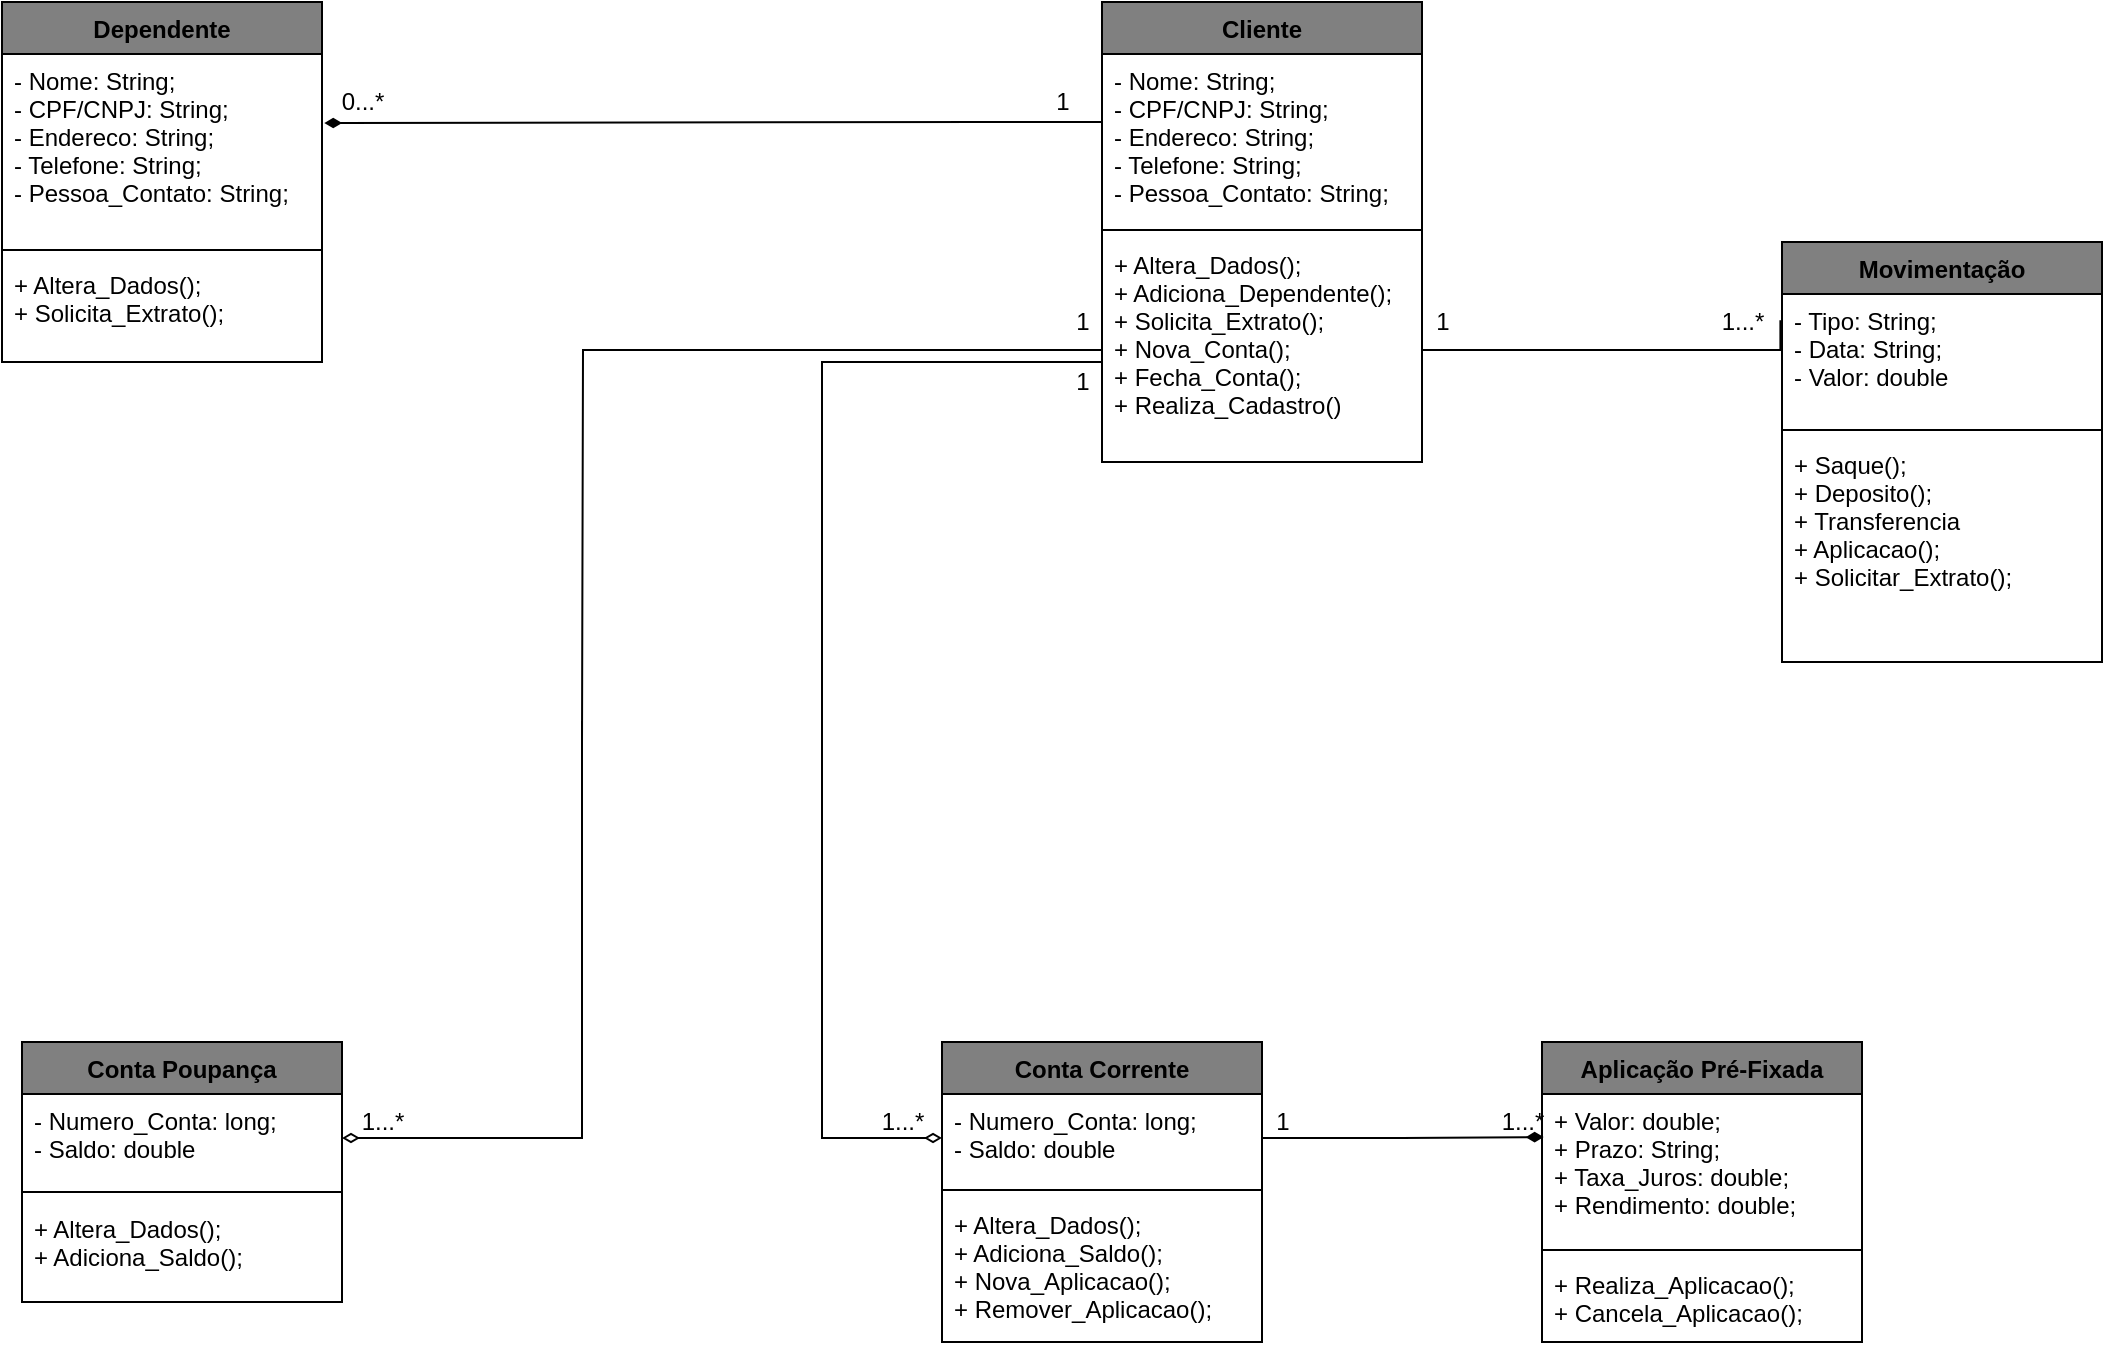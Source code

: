 <mxfile version="14.6.2" type="device"><diagram id="oPZtQvbAIm6g9_4yLs-n" name="Page-1"><mxGraphModel dx="1185" dy="635" grid="1" gridSize="10" guides="1" tooltips="1" connect="1" arrows="1" fold="1" page="1" pageScale="1" pageWidth="1169" pageHeight="827" math="0" shadow="0"><root><mxCell id="0"/><mxCell id="1" parent="0"/><mxCell id="-Ny94a28dKrcklbGch3X-1" value="Dependente" style="swimlane;fontStyle=1;align=center;verticalAlign=top;childLayout=stackLayout;horizontal=1;startSize=26;horizontalStack=0;resizeParent=1;resizeParentMax=0;resizeLast=0;collapsible=1;marginBottom=0;fillColor=#808080;" parent="1" vertex="1"><mxGeometry x="90" y="120" width="160" height="180" as="geometry"/></mxCell><mxCell id="-Ny94a28dKrcklbGch3X-2" value="- Nome: String;&#10;- CPF/CNPJ: String;&#10;- Endereco: String;&#10;- Telefone: String;&#10;- Pessoa_Contato: String;" style="text;strokeColor=none;fillColor=none;align=left;verticalAlign=top;spacingLeft=4;spacingRight=4;overflow=hidden;rotatable=0;points=[[0,0.5],[1,0.5]];portConstraint=eastwest;" parent="-Ny94a28dKrcklbGch3X-1" vertex="1"><mxGeometry y="26" width="160" height="94" as="geometry"/></mxCell><mxCell id="-Ny94a28dKrcklbGch3X-3" value="" style="line;strokeWidth=1;fillColor=none;align=left;verticalAlign=middle;spacingTop=-1;spacingLeft=3;spacingRight=3;rotatable=0;labelPosition=right;points=[];portConstraint=eastwest;" parent="-Ny94a28dKrcklbGch3X-1" vertex="1"><mxGeometry y="120" width="160" height="8" as="geometry"/></mxCell><mxCell id="-Ny94a28dKrcklbGch3X-4" value="+ Altera_Dados();&#10;+ Solicita_Extrato();" style="text;strokeColor=none;fillColor=none;align=left;verticalAlign=top;spacingLeft=4;spacingRight=4;overflow=hidden;rotatable=0;points=[[0,0.5],[1,0.5]];portConstraint=eastwest;" parent="-Ny94a28dKrcklbGch3X-1" vertex="1"><mxGeometry y="128" width="160" height="52" as="geometry"/></mxCell><mxCell id="-Ny94a28dKrcklbGch3X-5" value="Cliente" style="swimlane;fontStyle=1;align=center;verticalAlign=top;childLayout=stackLayout;horizontal=1;startSize=26;horizontalStack=0;resizeParent=1;resizeParentMax=0;resizeLast=0;collapsible=1;marginBottom=0;fillColor=#808080;" parent="1" vertex="1"><mxGeometry x="640" y="120" width="160" height="230" as="geometry"/></mxCell><mxCell id="-Ny94a28dKrcklbGch3X-6" value="- Nome: String;&#10;- CPF/CNPJ: String;&#10;- Endereco: String;&#10;- Telefone: String;&#10;- Pessoa_Contato: String;&#10;" style="text;strokeColor=none;fillColor=none;align=left;verticalAlign=top;spacingLeft=4;spacingRight=4;overflow=hidden;rotatable=0;points=[[0,0.5],[1,0.5]];portConstraint=eastwest;" parent="-Ny94a28dKrcklbGch3X-5" vertex="1"><mxGeometry y="26" width="160" height="84" as="geometry"/></mxCell><mxCell id="-Ny94a28dKrcklbGch3X-7" value="" style="line;strokeWidth=1;fillColor=none;align=left;verticalAlign=middle;spacingTop=-1;spacingLeft=3;spacingRight=3;rotatable=0;labelPosition=right;points=[];portConstraint=eastwest;" parent="-Ny94a28dKrcklbGch3X-5" vertex="1"><mxGeometry y="110" width="160" height="8" as="geometry"/></mxCell><mxCell id="-Ny94a28dKrcklbGch3X-8" value="+ Altera_Dados();&#10;+ Adiciona_Dependente();&#10;+ Solicita_Extrato();&#10;+ Nova_Conta();&#10;+ Fecha_Conta();&#10;+ Realiza_Cadastro()" style="text;strokeColor=none;fillColor=none;align=left;verticalAlign=top;spacingLeft=4;spacingRight=4;overflow=hidden;rotatable=0;points=[[0,0.5],[1,0.5]];portConstraint=eastwest;" parent="-Ny94a28dKrcklbGch3X-5" vertex="1"><mxGeometry y="118" width="160" height="112" as="geometry"/></mxCell><mxCell id="-Ny94a28dKrcklbGch3X-9" value="Conta Poupança" style="swimlane;fontStyle=1;align=center;verticalAlign=top;childLayout=stackLayout;horizontal=1;startSize=26;horizontalStack=0;resizeParent=1;resizeParentMax=0;resizeLast=0;collapsible=1;marginBottom=0;fillColor=#808080;" parent="1" vertex="1"><mxGeometry x="100" y="640" width="160" height="130" as="geometry"/></mxCell><mxCell id="-Ny94a28dKrcklbGch3X-10" value="- Numero_Conta: long;&#10;- Saldo: double&#10;" style="text;strokeColor=none;fillColor=none;align=left;verticalAlign=top;spacingLeft=4;spacingRight=4;overflow=hidden;rotatable=0;points=[[0,0.5],[1,0.5]];portConstraint=eastwest;" parent="-Ny94a28dKrcklbGch3X-9" vertex="1"><mxGeometry y="26" width="160" height="44" as="geometry"/></mxCell><mxCell id="-Ny94a28dKrcklbGch3X-11" value="" style="line;strokeWidth=1;fillColor=none;align=left;verticalAlign=middle;spacingTop=-1;spacingLeft=3;spacingRight=3;rotatable=0;labelPosition=right;points=[];portConstraint=eastwest;" parent="-Ny94a28dKrcklbGch3X-9" vertex="1"><mxGeometry y="70" width="160" height="10" as="geometry"/></mxCell><mxCell id="-Ny94a28dKrcklbGch3X-12" value="+ Altera_Dados();&#10;+ Adiciona_Saldo();" style="text;strokeColor=none;fillColor=none;align=left;verticalAlign=top;spacingLeft=4;spacingRight=4;overflow=hidden;rotatable=0;points=[[0,0.5],[1,0.5]];portConstraint=eastwest;" parent="-Ny94a28dKrcklbGch3X-9" vertex="1"><mxGeometry y="80" width="160" height="50" as="geometry"/></mxCell><mxCell id="-Ny94a28dKrcklbGch3X-13" value="Aplicação Pré-Fixada" style="swimlane;fontStyle=1;align=center;verticalAlign=top;childLayout=stackLayout;horizontal=1;startSize=26;horizontalStack=0;resizeParent=1;resizeParentMax=0;resizeLast=0;collapsible=1;marginBottom=0;fillColor=#808080;" parent="1" vertex="1"><mxGeometry x="860" y="640" width="160" height="150" as="geometry"><mxRectangle x="90" y="430" width="150" height="26" as="alternateBounds"/></mxGeometry></mxCell><mxCell id="-Ny94a28dKrcklbGch3X-14" value="+ Valor: double;&#10;+ Prazo: String;&#10;+ Taxa_Juros: double;&#10;+ Rendimento: double;" style="text;strokeColor=none;fillColor=none;align=left;verticalAlign=top;spacingLeft=4;spacingRight=4;overflow=hidden;rotatable=0;points=[[0,0.5],[1,0.5]];portConstraint=eastwest;" parent="-Ny94a28dKrcklbGch3X-13" vertex="1"><mxGeometry y="26" width="160" height="74" as="geometry"/></mxCell><mxCell id="-Ny94a28dKrcklbGch3X-15" value="" style="line;strokeWidth=1;fillColor=none;align=left;verticalAlign=middle;spacingTop=-1;spacingLeft=3;spacingRight=3;rotatable=0;labelPosition=right;points=[];portConstraint=eastwest;" parent="-Ny94a28dKrcklbGch3X-13" vertex="1"><mxGeometry y="100" width="160" height="8" as="geometry"/></mxCell><mxCell id="-Ny94a28dKrcklbGch3X-16" value="+ Realiza_Aplicacao();&#10;+ Cancela_Aplicacao();" style="text;strokeColor=none;fillColor=none;align=left;verticalAlign=top;spacingLeft=4;spacingRight=4;overflow=hidden;rotatable=0;points=[[0,0.5],[1,0.5]];portConstraint=eastwest;" parent="-Ny94a28dKrcklbGch3X-13" vertex="1"><mxGeometry y="108" width="160" height="42" as="geometry"/></mxCell><mxCell id="-Ny94a28dKrcklbGch3X-17" value="Movimentação" style="swimlane;fontStyle=1;align=center;verticalAlign=top;childLayout=stackLayout;horizontal=1;startSize=26;horizontalStack=0;resizeParent=1;resizeParentMax=0;resizeLast=0;collapsible=1;marginBottom=0;fillColor=#808080;" parent="1" vertex="1"><mxGeometry x="980" y="240" width="160" height="210" as="geometry"/></mxCell><mxCell id="-Ny94a28dKrcklbGch3X-18" value="- Tipo: String;&#10;- Data: String;&#10;- Valor: double" style="text;strokeColor=none;fillColor=none;align=left;verticalAlign=top;spacingLeft=4;spacingRight=4;overflow=hidden;rotatable=0;points=[[0,0.5],[1,0.5]];portConstraint=eastwest;" parent="-Ny94a28dKrcklbGch3X-17" vertex="1"><mxGeometry y="26" width="160" height="64" as="geometry"/></mxCell><mxCell id="-Ny94a28dKrcklbGch3X-19" value="" style="line;strokeWidth=1;fillColor=none;align=left;verticalAlign=middle;spacingTop=-1;spacingLeft=3;spacingRight=3;rotatable=0;labelPosition=right;points=[];portConstraint=eastwest;" parent="-Ny94a28dKrcklbGch3X-17" vertex="1"><mxGeometry y="90" width="160" height="8" as="geometry"/></mxCell><mxCell id="-Ny94a28dKrcklbGch3X-20" value="+ Saque();&#10;+ Deposito();&#10;+ Transferencia&#10;+ Aplicacao();&#10;+ Solicitar_Extrato();" style="text;strokeColor=none;fillColor=none;align=left;verticalAlign=top;spacingLeft=4;spacingRight=4;overflow=hidden;rotatable=0;points=[[0,0.5],[1,0.5]];portConstraint=eastwest;" parent="-Ny94a28dKrcklbGch3X-17" vertex="1"><mxGeometry y="98" width="160" height="112" as="geometry"/></mxCell><mxCell id="-Ny94a28dKrcklbGch3X-21" value="Conta Corrente" style="swimlane;fontStyle=1;align=center;verticalAlign=top;childLayout=stackLayout;horizontal=1;startSize=26;horizontalStack=0;resizeParent=1;resizeParentMax=0;resizeLast=0;collapsible=1;marginBottom=0;fillColor=#808080;" parent="1" vertex="1"><mxGeometry x="560" y="640" width="160" height="150" as="geometry"/></mxCell><mxCell id="-Ny94a28dKrcklbGch3X-22" value="- Numero_Conta: long;&#10;- Saldo: double" style="text;strokeColor=none;fillColor=none;align=left;verticalAlign=top;spacingLeft=4;spacingRight=4;overflow=hidden;rotatable=0;points=[[0,0.5],[1,0.5]];portConstraint=eastwest;" parent="-Ny94a28dKrcklbGch3X-21" vertex="1"><mxGeometry y="26" width="160" height="44" as="geometry"/></mxCell><mxCell id="-Ny94a28dKrcklbGch3X-23" value="" style="line;strokeWidth=1;fillColor=none;align=left;verticalAlign=middle;spacingTop=-1;spacingLeft=3;spacingRight=3;rotatable=0;labelPosition=right;points=[];portConstraint=eastwest;" parent="-Ny94a28dKrcklbGch3X-21" vertex="1"><mxGeometry y="70" width="160" height="8" as="geometry"/></mxCell><mxCell id="-Ny94a28dKrcklbGch3X-24" value="+ Altera_Dados();&#10;+ Adiciona_Saldo();&#10;+ Nova_Aplicacao();&#10;+ Remover_Aplicacao();" style="text;strokeColor=none;fillColor=none;align=left;verticalAlign=top;spacingLeft=4;spacingRight=4;overflow=hidden;rotatable=0;points=[[0,0.5],[1,0.5]];portConstraint=eastwest;" parent="-Ny94a28dKrcklbGch3X-21" vertex="1"><mxGeometry y="78" width="160" height="72" as="geometry"/></mxCell><mxCell id="Ct-rro_ptWQJvalUlAv4-4" style="edgeStyle=orthogonalEdgeStyle;rounded=0;orthogonalLoop=1;jettySize=auto;html=1;exitX=1;exitY=0.5;exitDx=0;exitDy=0;endArrow=none;endFill=0;startArrow=diamondThin;startFill=0;entryX=0.25;entryY=0.988;entryDx=0;entryDy=0;entryPerimeter=0;" parent="1" source="-Ny94a28dKrcklbGch3X-10" edge="1"><mxGeometry relative="1" as="geometry"><mxPoint x="380" y="479.376" as="targetPoint"/><Array as="points"><mxPoint x="380" y="688"/></Array></mxGeometry></mxCell><mxCell id="Ct-rro_ptWQJvalUlAv4-5" style="edgeStyle=orthogonalEdgeStyle;rounded=0;orthogonalLoop=1;jettySize=auto;html=1;exitX=0;exitY=0.5;exitDx=0;exitDy=0;endArrow=none;endFill=0;startSize=6;startArrow=diamondThin;startFill=0;entryX=0;entryY=0.554;entryDx=0;entryDy=0;entryPerimeter=0;" parent="1" source="-Ny94a28dKrcklbGch3X-22" target="-Ny94a28dKrcklbGch3X-8" edge="1"><mxGeometry relative="1" as="geometry"><mxPoint x="458" y="290" as="targetPoint"/><Array as="points"><mxPoint x="500" y="688"/><mxPoint x="500" y="300"/></Array></mxGeometry></mxCell><mxCell id="Ct-rro_ptWQJvalUlAv4-6" style="edgeStyle=orthogonalEdgeStyle;rounded=0;orthogonalLoop=1;jettySize=auto;html=1;exitX=0;exitY=0.5;exitDx=0;exitDy=0;entryX=1.007;entryY=0.367;entryDx=0;entryDy=0;entryPerimeter=0;endArrow=diamondThin;endFill=1;" parent="1" source="-Ny94a28dKrcklbGch3X-6" target="-Ny94a28dKrcklbGch3X-2" edge="1"><mxGeometry relative="1" as="geometry"><Array as="points"><mxPoint x="580" y="180"/><mxPoint x="480" y="180"/></Array></mxGeometry></mxCell><mxCell id="Ct-rro_ptWQJvalUlAv4-8" style="edgeStyle=orthogonalEdgeStyle;rounded=0;orthogonalLoop=1;jettySize=auto;html=1;entryX=-0.005;entryY=0.206;entryDx=0;entryDy=0;entryPerimeter=0;startArrow=none;startFill=0;endArrow=none;endFill=0;startSize=6;" parent="1" source="-Ny94a28dKrcklbGch3X-8" target="-Ny94a28dKrcklbGch3X-18" edge="1"><mxGeometry relative="1" as="geometry"><Array as="points"><mxPoint x="979" y="294"/></Array></mxGeometry></mxCell><mxCell id="Ct-rro_ptWQJvalUlAv4-11" style="edgeStyle=orthogonalEdgeStyle;rounded=0;orthogonalLoop=1;jettySize=auto;html=1;exitX=1;exitY=0.5;exitDx=0;exitDy=0;entryX=0.005;entryY=0.291;entryDx=0;entryDy=0;entryPerimeter=0;startArrow=none;startFill=0;endArrow=diamondThin;endFill=1;startSize=6;" parent="1" source="-Ny94a28dKrcklbGch3X-22" target="-Ny94a28dKrcklbGch3X-14" edge="1"><mxGeometry relative="1" as="geometry"/></mxCell><mxCell id="Ct-rro_ptWQJvalUlAv4-12" value="1" style="text;html=1;align=center;verticalAlign=middle;resizable=0;points=[];autosize=1;strokeColor=none;" parent="1" vertex="1"><mxGeometry x="610" y="160" width="20" height="20" as="geometry"/></mxCell><mxCell id="Ct-rro_ptWQJvalUlAv4-13" value="0...*" style="text;html=1;align=center;verticalAlign=middle;resizable=0;points=[];autosize=1;strokeColor=none;" parent="1" vertex="1"><mxGeometry x="250" y="160" width="40" height="20" as="geometry"/></mxCell><mxCell id="Ct-rro_ptWQJvalUlAv4-14" value="1" style="text;html=1;align=center;verticalAlign=middle;resizable=0;points=[];autosize=1;strokeColor=none;" parent="1" vertex="1"><mxGeometry x="800" y="270" width="20" height="20" as="geometry"/></mxCell><mxCell id="Ct-rro_ptWQJvalUlAv4-15" value="1...*" style="text;html=1;align=center;verticalAlign=middle;resizable=0;points=[];autosize=1;strokeColor=none;" parent="1" vertex="1"><mxGeometry x="940" y="270" width="40" height="20" as="geometry"/></mxCell><mxCell id="Ct-rro_ptWQJvalUlAv4-17" value="1" style="text;html=1;align=center;verticalAlign=middle;resizable=0;points=[];autosize=1;strokeColor=none;" parent="1" vertex="1"><mxGeometry x="720" y="670" width="20" height="20" as="geometry"/></mxCell><mxCell id="Ct-rro_ptWQJvalUlAv4-18" value="1...*" style="text;html=1;align=center;verticalAlign=middle;resizable=0;points=[];autosize=1;strokeColor=none;" parent="1" vertex="1"><mxGeometry x="520" y="670" width="40" height="20" as="geometry"/></mxCell><mxCell id="Ct-rro_ptWQJvalUlAv4-20" value="1...*" style="text;html=1;align=center;verticalAlign=middle;resizable=0;points=[];autosize=1;strokeColor=none;" parent="1" vertex="1"><mxGeometry x="830" y="670" width="40" height="20" as="geometry"/></mxCell><mxCell id="Ct-rro_ptWQJvalUlAv4-22" value="1...*" style="text;html=1;align=center;verticalAlign=middle;resizable=0;points=[];autosize=1;strokeColor=none;" parent="1" vertex="1"><mxGeometry x="260" y="670" width="40" height="20" as="geometry"/></mxCell><mxCell id="LP-4GvmCRGA9KN7u96jf-1" style="edgeStyle=orthogonalEdgeStyle;rounded=0;orthogonalLoop=1;jettySize=auto;html=1;endArrow=none;endFill=0;" edge="1" parent="1" source="-Ny94a28dKrcklbGch3X-8"><mxGeometry relative="1" as="geometry"><mxPoint x="380" y="490" as="targetPoint"/></mxGeometry></mxCell><mxCell id="LP-4GvmCRGA9KN7u96jf-2" value="1" style="text;html=1;align=center;verticalAlign=middle;resizable=0;points=[];autosize=1;strokeColor=none;" vertex="1" parent="1"><mxGeometry x="620" y="270" width="20" height="20" as="geometry"/></mxCell><mxCell id="LP-4GvmCRGA9KN7u96jf-4" value="1" style="text;html=1;align=center;verticalAlign=middle;resizable=0;points=[];autosize=1;strokeColor=none;" vertex="1" parent="1"><mxGeometry x="620" y="300" width="20" height="20" as="geometry"/></mxCell></root></mxGraphModel></diagram></mxfile>